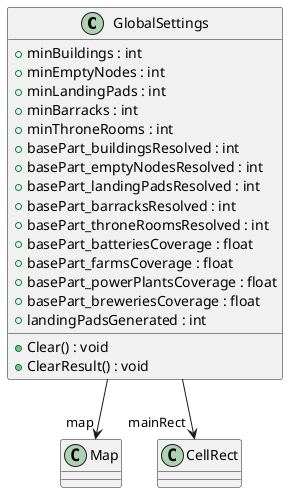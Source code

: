 @startuml
class GlobalSettings {
    + minBuildings : int
    + minEmptyNodes : int
    + minLandingPads : int
    + minBarracks : int
    + minThroneRooms : int
    + basePart_buildingsResolved : int
    + basePart_emptyNodesResolved : int
    + basePart_landingPadsResolved : int
    + basePart_barracksResolved : int
    + basePart_throneRoomsResolved : int
    + basePart_batteriesCoverage : float
    + basePart_farmsCoverage : float
    + basePart_powerPlantsCoverage : float
    + basePart_breweriesCoverage : float
    + landingPadsGenerated : int
    + Clear() : void
    + ClearResult() : void
}
GlobalSettings --> "map" Map
GlobalSettings --> "mainRect" CellRect
@enduml

